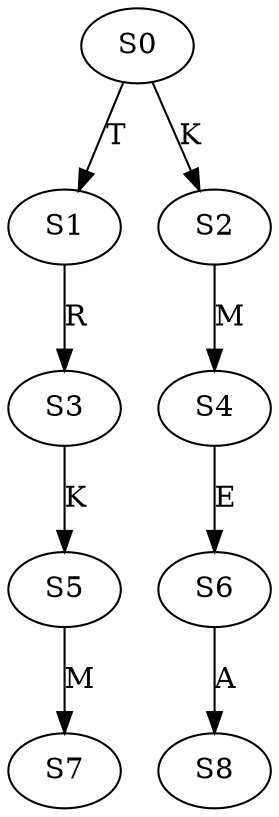 strict digraph  {
	S0 -> S1 [ label = T ];
	S0 -> S2 [ label = K ];
	S1 -> S3 [ label = R ];
	S2 -> S4 [ label = M ];
	S3 -> S5 [ label = K ];
	S4 -> S6 [ label = E ];
	S5 -> S7 [ label = M ];
	S6 -> S8 [ label = A ];
}
